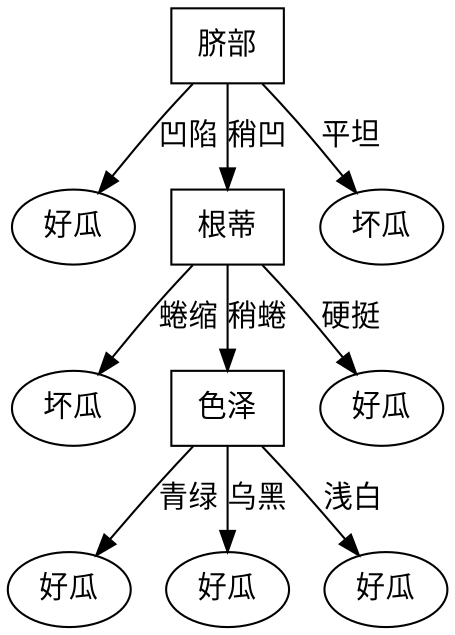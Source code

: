 // Pruning_tree
digraph {
	0 [label="脐部" fontname=SimSun shape=box]
	1 [label="好瓜" fontname=SimSun]
		0 -> 1 [label="凹陷" fontname=STKaiti]
	2 [label="根蒂" fontname=SimSun shape=box]
		0 -> 2 [label="稍凹" fontname=STKaiti]
	3 [label="坏瓜" fontname=SimSun]
		2 -> 3 [label="蜷缩" fontname=STKaiti]
	4 [label="色泽" fontname=SimSun shape=box]
		2 -> 4 [label="稍蜷" fontname=STKaiti]
	5 [label="好瓜" fontname=SimSun]
		4 -> 5 [label="青绿" fontname=STKaiti]
	6 [label="好瓜" fontname=SimSun]
		4 -> 6 [label="乌黑" fontname=STKaiti]
	7 [label="好瓜" fontname=SimSun]
		4 -> 7 [label="浅白" fontname=STKaiti]
	8 [label="好瓜" fontname=SimSun]
		2 -> 8 [label="硬挺" fontname=STKaiti]
	9 [label="坏瓜" fontname=SimSun]
		0 -> 9 [label="平坦" fontname=STKaiti]
}
